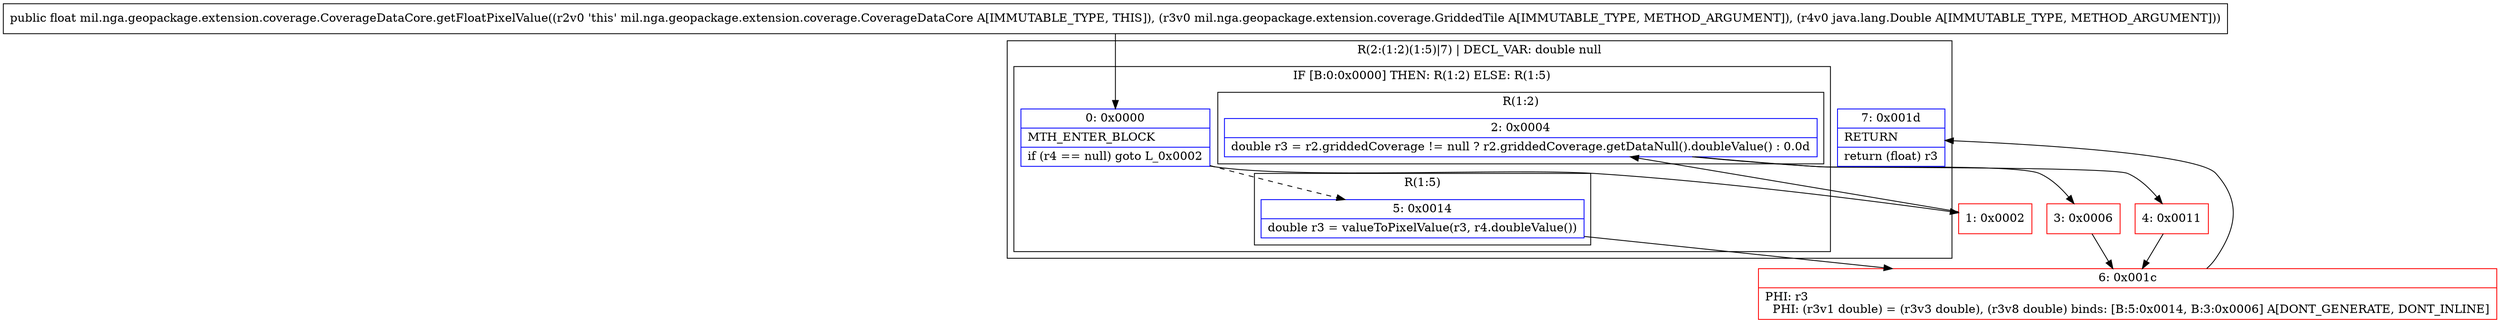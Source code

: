 digraph "CFG formil.nga.geopackage.extension.coverage.CoverageDataCore.getFloatPixelValue(Lmil\/nga\/geopackage\/extension\/coverage\/GriddedTile;Ljava\/lang\/Double;)F" {
subgraph cluster_Region_805300527 {
label = "R(2:(1:2)(1:5)|7) | DECL_VAR: double null\l";
node [shape=record,color=blue];
subgraph cluster_IfRegion_606150003 {
label = "IF [B:0:0x0000] THEN: R(1:2) ELSE: R(1:5)";
node [shape=record,color=blue];
Node_0 [shape=record,label="{0\:\ 0x0000|MTH_ENTER_BLOCK\l|if (r4 == null) goto L_0x0002\l}"];
subgraph cluster_Region_667517736 {
label = "R(1:2)";
node [shape=record,color=blue];
Node_2 [shape=record,label="{2\:\ 0x0004|double r3 = r2.griddedCoverage != null ? r2.griddedCoverage.getDataNull().doubleValue() : 0.0d\l}"];
}
subgraph cluster_Region_814705093 {
label = "R(1:5)";
node [shape=record,color=blue];
Node_5 [shape=record,label="{5\:\ 0x0014|double r3 = valueToPixelValue(r3, r4.doubleValue())\l}"];
}
}
Node_7 [shape=record,label="{7\:\ 0x001d|RETURN\l|return (float) r3\l}"];
}
Node_1 [shape=record,color=red,label="{1\:\ 0x0002}"];
Node_3 [shape=record,color=red,label="{3\:\ 0x0006}"];
Node_4 [shape=record,color=red,label="{4\:\ 0x0011}"];
Node_6 [shape=record,color=red,label="{6\:\ 0x001c|PHI: r3 \l  PHI: (r3v1 double) = (r3v3 double), (r3v8 double) binds: [B:5:0x0014, B:3:0x0006] A[DONT_GENERATE, DONT_INLINE]\l}"];
MethodNode[shape=record,label="{public float mil.nga.geopackage.extension.coverage.CoverageDataCore.getFloatPixelValue((r2v0 'this' mil.nga.geopackage.extension.coverage.CoverageDataCore A[IMMUTABLE_TYPE, THIS]), (r3v0 mil.nga.geopackage.extension.coverage.GriddedTile A[IMMUTABLE_TYPE, METHOD_ARGUMENT]), (r4v0 java.lang.Double A[IMMUTABLE_TYPE, METHOD_ARGUMENT])) }"];
MethodNode -> Node_0;
Node_0 -> Node_1;
Node_0 -> Node_5[style=dashed];
Node_2 -> Node_3;
Node_2 -> Node_4;
Node_5 -> Node_6;
Node_1 -> Node_2;
Node_3 -> Node_6;
Node_4 -> Node_6;
Node_6 -> Node_7;
}

